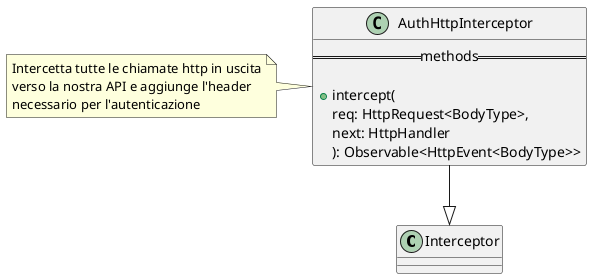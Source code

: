 @startuml AuthHttpInterceptor
class Interceptor

class AuthHttpInterceptor {
  == methods ==

  + intercept(
    req: HttpRequest<BodyType>,
    next: HttpHandler
    ): Observable<HttpEvent<BodyType>>
}

note left of AuthHttpInterceptor
Intercetta tutte le chiamate http in uscita
verso la nostra API e aggiunge l'header
necessario per l'autenticazione
end note

AuthHttpInterceptor --|> Interceptor
@enduml
